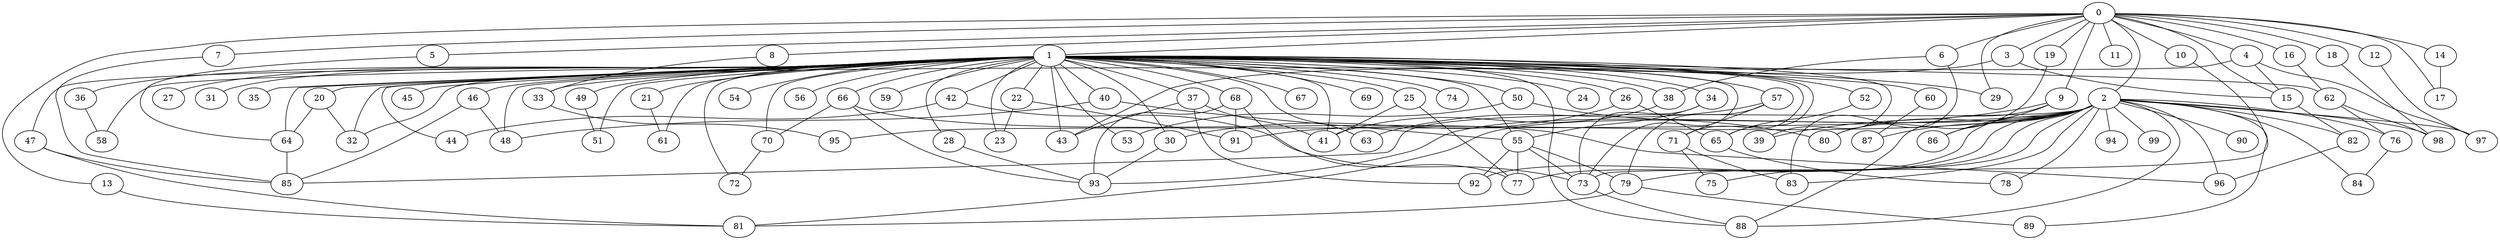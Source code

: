 
graph graphname {
    0 -- 1
0 -- 2
0 -- 3
0 -- 4
0 -- 5
0 -- 6
0 -- 7
0 -- 8
0 -- 9
0 -- 10
0 -- 11
0 -- 12
0 -- 13
0 -- 14
0 -- 15
0 -- 16
0 -- 17
0 -- 18
0 -- 19
0 -- 29
1 -- 20
1 -- 21
1 -- 22
1 -- 23
1 -- 24
1 -- 25
1 -- 26
1 -- 27
1 -- 28
1 -- 29
1 -- 30
1 -- 31
1 -- 32
1 -- 33
1 -- 34
1 -- 35
1 -- 36
1 -- 37
1 -- 38
1 -- 39
1 -- 40
1 -- 41
1 -- 42
1 -- 43
1 -- 44
1 -- 45
1 -- 46
1 -- 47
1 -- 48
1 -- 49
1 -- 50
1 -- 51
1 -- 52
1 -- 53
1 -- 54
1 -- 55
1 -- 56
1 -- 57
1 -- 58
1 -- 59
1 -- 60
1 -- 61
1 -- 62
1 -- 63
1 -- 64
1 -- 65
1 -- 66
1 -- 67
1 -- 68
1 -- 69
1 -- 70
1 -- 71
1 -- 72
1 -- 73
1 -- 74
1 -- 88
2 -- 75
2 -- 76
2 -- 77
2 -- 78
2 -- 79
2 -- 80
2 -- 81
2 -- 82
2 -- 83
2 -- 84
2 -- 85
2 -- 86
2 -- 87
2 -- 88
2 -- 89
2 -- 90
2 -- 91
2 -- 92
2 -- 93
2 -- 94
2 -- 95
2 -- 96
2 -- 97
2 -- 98
2 -- 99
3 -- 15
3 -- 43
4 -- 97
4 -- 15
4 -- 32
5 -- 64
6 -- 83
6 -- 38
7 -- 85
8 -- 33
9 -- 39
9 -- 86
9 -- 88
10 -- 73
12 -- 97
13 -- 81
14 -- 17
15 -- 82
16 -- 62
18 -- 98
19 -- 80
20 -- 32
20 -- 64
21 -- 61
22 -- 23
22 -- 91
25 -- 77
25 -- 41
26 -- 65
26 -- 30
28 -- 93
30 -- 93
33 -- 95
34 -- 73
34 -- 55
36 -- 58
37 -- 43
37 -- 92
37 -- 41
38 -- 41
40 -- 55
40 -- 48
42 -- 73
42 -- 44
46 -- 48
46 -- 85
47 -- 81
47 -- 85
49 -- 51
50 -- 80
50 -- 53
52 -- 65
55 -- 79
55 -- 73
55 -- 92
55 -- 77
57 -- 79
57 -- 71
57 -- 63
60 -- 87
62 -- 76
62 -- 98
64 -- 85
65 -- 78
66 -- 70
66 -- 93
66 -- 96
68 -- 91
68 -- 77
68 -- 93
70 -- 72
71 -- 75
71 -- 83
73 -- 88
76 -- 84
79 -- 89
79 -- 81
82 -- 96

}

